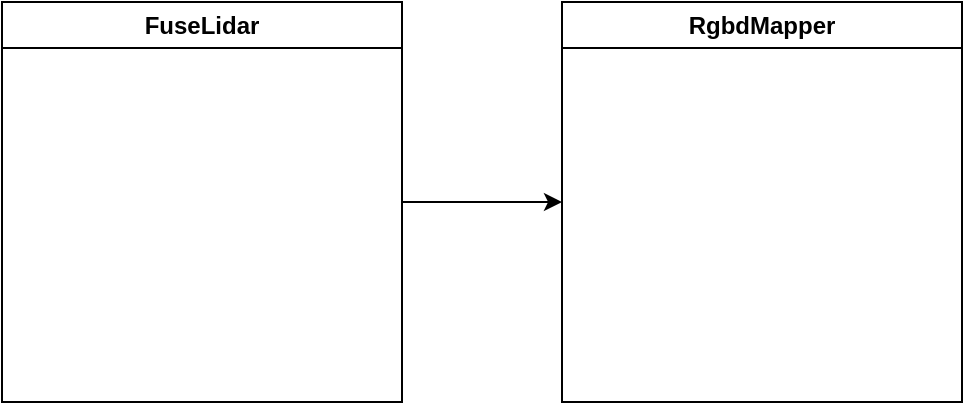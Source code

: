 <mxfile version="24.7.8">
  <diagram id="prtHgNgQTEPvFCAcTncT" name="Page-1">
    <mxGraphModel dx="1464" dy="1756" grid="1" gridSize="10" guides="1" tooltips="1" connect="1" arrows="1" fold="1" page="1" pageScale="1" pageWidth="827" pageHeight="1169" math="0" shadow="0">
      <root>
        <mxCell id="0" />
        <mxCell id="1" parent="0" />
        <mxCell id="XPnDJNlR7csZ_Emqh1rr-28" value="" style="edgeStyle=orthogonalEdgeStyle;rounded=0;orthogonalLoop=1;jettySize=auto;html=1;" edge="1" parent="1" source="XPnDJNlR7csZ_Emqh1rr-22" target="XPnDJNlR7csZ_Emqh1rr-27">
          <mxGeometry relative="1" as="geometry" />
        </mxCell>
        <mxCell id="XPnDJNlR7csZ_Emqh1rr-22" value="FuseLidar" style="swimlane;whiteSpace=wrap;html=1;" vertex="1" parent="1">
          <mxGeometry x="-620" y="-240" width="200" height="200" as="geometry" />
        </mxCell>
        <mxCell id="XPnDJNlR7csZ_Emqh1rr-27" value="RgbdMapper" style="swimlane;whiteSpace=wrap;html=1;" vertex="1" parent="1">
          <mxGeometry x="-340" y="-240" width="200" height="200" as="geometry" />
        </mxCell>
      </root>
    </mxGraphModel>
  </diagram>
</mxfile>

